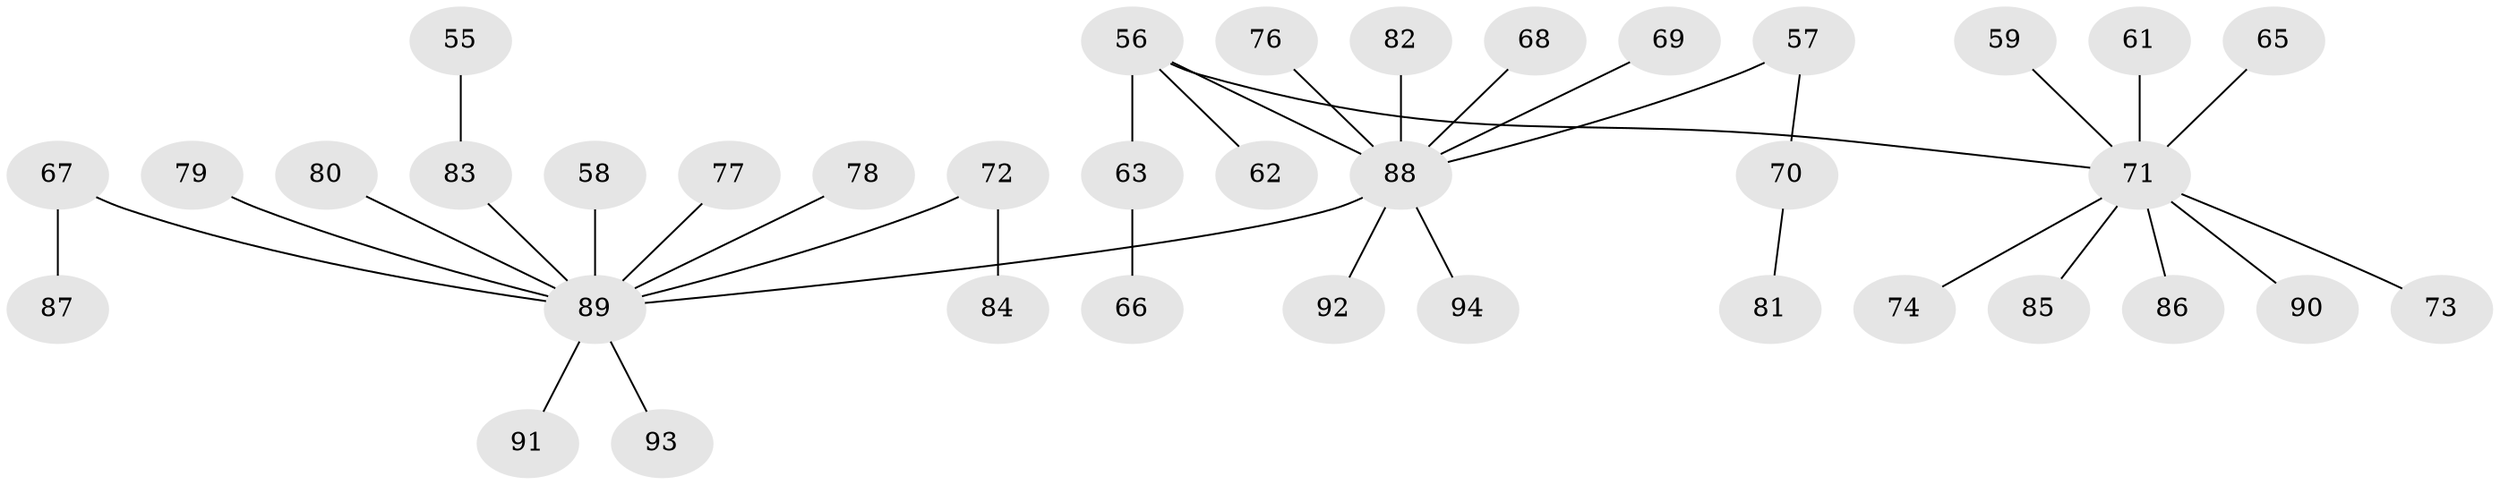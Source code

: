 // original degree distribution, {5: 0.0425531914893617, 6: 0.02127659574468085, 3: 0.10638297872340426, 2: 0.32978723404255317, 4: 0.05319148936170213, 1: 0.44680851063829785}
// Generated by graph-tools (version 1.1) at 2025/55/03/04/25 21:55:59]
// undirected, 37 vertices, 36 edges
graph export_dot {
graph [start="1"]
  node [color=gray90,style=filled];
  55;
  56 [super="+54"];
  57;
  58;
  59;
  61;
  62;
  63;
  65;
  66;
  67;
  68;
  69;
  70;
  71 [super="+48+64+33+43+44+46"];
  72 [super="+39+45"];
  73;
  74;
  76;
  77;
  78;
  79;
  80;
  81;
  82;
  83 [super="+41"];
  84;
  85;
  86;
  87;
  88 [super="+38+23+50+60"];
  89 [super="+6+49+36+75+51+52"];
  90;
  91;
  92;
  93;
  94;
  55 -- 83;
  56 -- 71;
  56 -- 88;
  56 -- 62;
  56 -- 63;
  57 -- 70;
  57 -- 88;
  58 -- 89;
  59 -- 71;
  61 -- 71;
  63 -- 66;
  65 -- 71;
  67 -- 87;
  67 -- 89;
  68 -- 88;
  69 -- 88;
  70 -- 81;
  71 -- 74;
  71 -- 86;
  71 -- 73;
  71 -- 85;
  71 -- 90;
  72 -- 89;
  72 -- 84;
  76 -- 88;
  77 -- 89;
  78 -- 89;
  79 -- 89;
  80 -- 89;
  82 -- 88;
  83 -- 89;
  88 -- 92;
  88 -- 89;
  88 -- 94;
  89 -- 93;
  89 -- 91;
}

